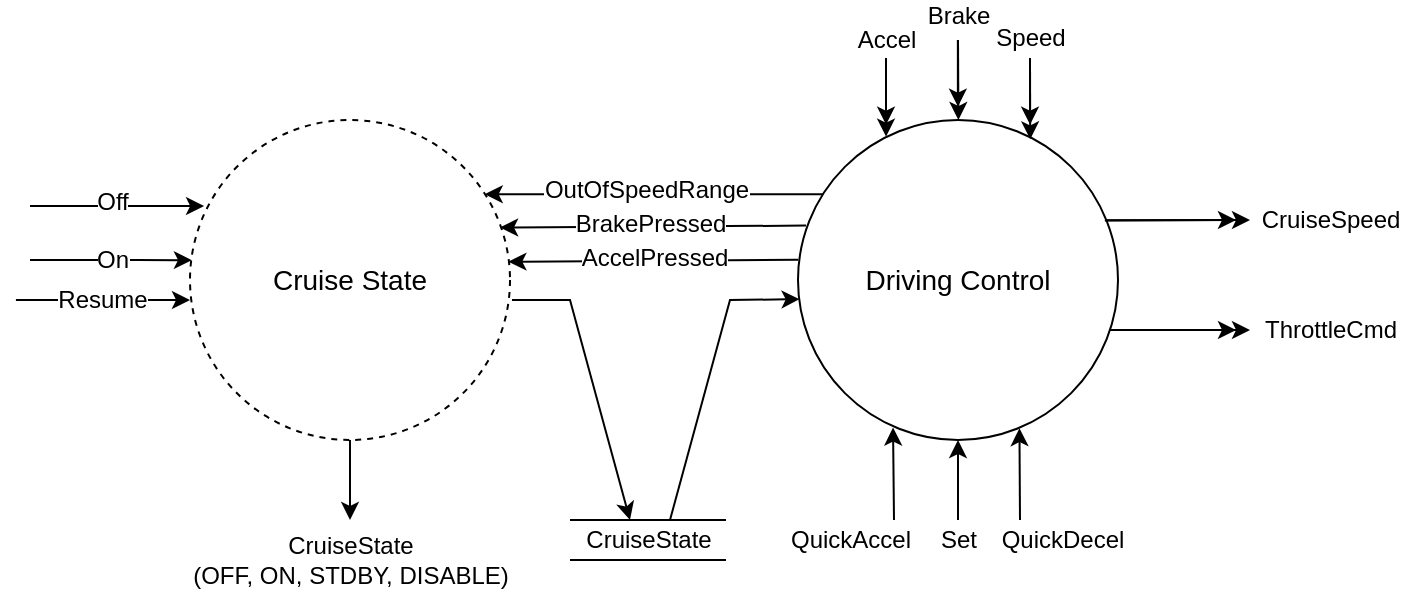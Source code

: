 <mxfile version="12.9.3" type="device"><diagram id="xCBsi5gH17o_qsEy8k9m" name="Page-1"><mxGraphModel dx="538" dy="561" grid="0" gridSize="10" guides="1" tooltips="1" connect="1" arrows="1" fold="1" page="1" pageScale="1" pageWidth="1654" pageHeight="1169" math="0" shadow="0"><root><mxCell id="0"/><mxCell id="1" parent="0"/><mxCell id="5xEWd3McZoz8Aa_qshaV-1" value="Driving Control" style="ellipse;whiteSpace=wrap;html=1;aspect=fixed;fontSize=14;" parent="1" vertex="1"><mxGeometry x="524" y="110" width="160" height="160" as="geometry"/></mxCell><mxCell id="5xEWd3McZoz8Aa_qshaV-2" value="Cruise State" style="ellipse;whiteSpace=wrap;html=1;aspect=fixed;dashed=1;fontSize=14;" parent="1" vertex="1"><mxGeometry x="220" y="110" width="160" height="160" as="geometry"/></mxCell><mxCell id="5xEWd3McZoz8Aa_qshaV-3" value="&lt;font style=&quot;font-size: 12px&quot;&gt;On&lt;/font&gt;" style="endArrow=classic;html=1;entryX=0.006;entryY=0.438;entryDx=0;entryDy=0;entryPerimeter=0;" parent="1" target="5xEWd3McZoz8Aa_qshaV-2" edge="1"><mxGeometry width="50" height="50" relative="1" as="geometry"><mxPoint x="140" y="180" as="sourcePoint"/><mxPoint x="217" y="180" as="targetPoint"/><Array as="points"><mxPoint x="184" y="180"/></Array></mxGeometry></mxCell><mxCell id="5xEWd3McZoz8Aa_qshaV-4" value="" style="endArrow=classic;html=1;entryX=0.044;entryY=0.269;entryDx=0;entryDy=0;entryPerimeter=0;" parent="1" target="5xEWd3McZoz8Aa_qshaV-2" edge="1"><mxGeometry width="50" height="50" relative="1" as="geometry"><mxPoint x="140" y="153" as="sourcePoint"/><mxPoint x="580" y="390" as="targetPoint"/></mxGeometry></mxCell><mxCell id="5xEWd3McZoz8Aa_qshaV-5" value="Off" style="text;html=1;align=center;verticalAlign=middle;resizable=0;points=[];labelBackgroundColor=#ffffff;" parent="5xEWd3McZoz8Aa_qshaV-4" vertex="1" connectable="0"><mxGeometry x="-0.373" y="2" relative="1" as="geometry"><mxPoint x="13" as="offset"/></mxGeometry></mxCell><mxCell id="5xEWd3McZoz8Aa_qshaV-6" value="&lt;font style=&quot;font-size: 12px&quot;&gt;Resume&lt;/font&gt;" style="endArrow=classic;html=1;entryX=0.044;entryY=0.269;entryDx=0;entryDy=0;entryPerimeter=0;" parent="1" edge="1"><mxGeometry width="50" height="50" relative="1" as="geometry"><mxPoint x="132.96" y="200" as="sourcePoint"/><mxPoint x="220.0" y="200.04" as="targetPoint"/></mxGeometry></mxCell><mxCell id="5xEWd3McZoz8Aa_qshaV-8" value="&lt;font style=&quot;font-size: 12px&quot;&gt;Set&lt;/font&gt;" style="endArrow=classic;html=1;entryX=0.5;entryY=1;entryDx=0;entryDy=0;" parent="1" edge="1" target="5xEWd3McZoz8Aa_qshaV-1"><mxGeometry x="-1" y="-10" width="50" height="50" relative="1" as="geometry"><mxPoint x="604" y="310" as="sourcePoint"/><mxPoint x="621.04" y="400.04" as="targetPoint"/><mxPoint x="-10" y="10" as="offset"/></mxGeometry></mxCell><mxCell id="5xEWd3McZoz8Aa_qshaV-9" value="&lt;font style=&quot;font-size: 12px&quot;&gt;QuickAccel&lt;/font&gt;" style="endArrow=classic;html=1;entryX=0.297;entryY=0.961;entryDx=0;entryDy=0;entryPerimeter=0;" parent="1" edge="1" target="5xEWd3McZoz8Aa_qshaV-1"><mxGeometry x="-1" y="24" width="50" height="50" relative="1" as="geometry"><mxPoint x="572" y="310" as="sourcePoint"/><mxPoint x="641.04" y="310.04" as="targetPoint"/><mxPoint x="2" y="10" as="offset"/></mxGeometry></mxCell><mxCell id="5xEWd3McZoz8Aa_qshaV-10" value="&lt;font style=&quot;font-size: 12px&quot;&gt;QuickDecel&lt;/font&gt;" style="endArrow=classic;html=1;entryX=0.692;entryY=0.963;entryDx=0;entryDy=0;entryPerimeter=0;" parent="1" edge="1" target="5xEWd3McZoz8Aa_qshaV-1"><mxGeometry x="-1" y="-23" width="50" height="50" relative="1" as="geometry"><mxPoint x="635" y="310" as="sourcePoint"/><mxPoint x="629" y="267" as="targetPoint"/><mxPoint x="-2" y="10" as="offset"/></mxGeometry></mxCell><mxCell id="5xEWd3McZoz8Aa_qshaV-12" value="&lt;font style=&quot;font-size: 12px&quot;&gt;Accel&lt;/font&gt;" style="endArrow=classic;html=1;entryX=0.275;entryY=0.052;entryDx=0;entryDy=0;entryPerimeter=0;" parent="1" edge="1" target="5xEWd3McZoz8Aa_qshaV-1"><mxGeometry x="-1" y="10" width="50" height="50" relative="1" as="geometry"><mxPoint x="568" y="80" as="sourcePoint"/><mxPoint x="684" y="180" as="targetPoint"/><mxPoint x="-10" y="-10" as="offset"/></mxGeometry></mxCell><mxCell id="5xEWd3McZoz8Aa_qshaV-13" value="" style="endArrow=classic;html=1;rounded=0;" parent="1" edge="1"><mxGeometry width="50" height="50" relative="1" as="geometry"><mxPoint x="381" y="200" as="sourcePoint"/><mxPoint x="440" y="310" as="targetPoint"/><Array as="points"><mxPoint x="410" y="200"/></Array></mxGeometry></mxCell><mxCell id="5xEWd3McZoz8Aa_qshaV-18" value="" style="endArrow=classic;html=1;entryX=0.005;entryY=0.56;entryDx=0;entryDy=0;strokeColor=#000000;rounded=0;entryPerimeter=0;" parent="1" edge="1" target="5xEWd3McZoz8Aa_qshaV-1"><mxGeometry width="50" height="50" relative="1" as="geometry"><mxPoint x="460" y="310" as="sourcePoint"/><mxPoint x="520.001" y="190.141" as="targetPoint"/><Array as="points"><mxPoint x="490" y="200"/></Array></mxGeometry></mxCell><mxCell id="xmk1yUH1ZH9y0s091ZRl-2" value="" style="group" parent="1" vertex="1" connectable="0"><mxGeometry x="410" y="310" width="84" height="20" as="geometry"/></mxCell><mxCell id="5xEWd3McZoz8Aa_qshaV-15" value="" style="endArrow=none;html=1;" parent="xmk1yUH1ZH9y0s091ZRl-2" edge="1"><mxGeometry width="50" height="50" relative="1" as="geometry"><mxPoint as="sourcePoint"/><mxPoint x="78" as="targetPoint"/></mxGeometry></mxCell><mxCell id="5xEWd3McZoz8Aa_qshaV-17" value="" style="endArrow=none;html=1;" parent="xmk1yUH1ZH9y0s091ZRl-2" edge="1"><mxGeometry width="50" height="50" relative="1" as="geometry"><mxPoint y="20.0" as="sourcePoint"/><mxPoint x="78" y="20" as="targetPoint"/></mxGeometry></mxCell><mxCell id="xmk1yUH1ZH9y0s091ZRl-1" value="CruiseState" style="text;html=1;align=center;verticalAlign=middle;resizable=0;points=[];autosize=1;" parent="xmk1yUH1ZH9y0s091ZRl-2" vertex="1"><mxGeometry x="-1" width="80" height="20" as="geometry"/></mxCell><mxCell id="Z60cDOZgIvQwQBdGZyk1-1" value="&lt;font style=&quot;font-size: 12px&quot;&gt;Brake&lt;/font&gt;" style="endArrow=classic;html=1;entryX=0;entryY=0;entryDx=0;entryDy=0;" edge="1" parent="1"><mxGeometry x="-1" y="12" width="50" height="50" relative="1" as="geometry"><mxPoint x="604" y="70" as="sourcePoint"/><mxPoint x="604.211" y="110.001" as="targetPoint"/><mxPoint x="-12" y="-12" as="offset"/></mxGeometry></mxCell><mxCell id="Z60cDOZgIvQwQBdGZyk1-2" value="&lt;font style=&quot;font-size: 12px&quot;&gt;Speed&lt;/font&gt;" style="endArrow=classic;html=1;entryX=0.432;entryY=-0.002;entryDx=0;entryDy=0;entryPerimeter=0;" edge="1" parent="1"><mxGeometry x="-1" y="11" width="50" height="50" relative="1" as="geometry"><mxPoint x="640" y="80" as="sourcePoint"/><mxPoint x="640.12" y="119.68" as="targetPoint"/><mxPoint x="-11" y="-11" as="offset"/></mxGeometry></mxCell><mxCell id="Z60cDOZgIvQwQBdGZyk1-3" value="" style="endArrow=classic;html=1;exitX=0.5;exitY=1;exitDx=0;exitDy=0;" edge="1" parent="1" source="5xEWd3McZoz8Aa_qshaV-2"><mxGeometry width="50" height="50" relative="1" as="geometry"><mxPoint x="300" y="330" as="sourcePoint"/><mxPoint x="300" y="310" as="targetPoint"/></mxGeometry></mxCell><mxCell id="Z60cDOZgIvQwQBdGZyk1-4" value="CruiseState&lt;br&gt;(OFF, ON, STDBY, DISABLE)" style="text;html=1;align=center;verticalAlign=middle;resizable=0;points=[];labelBackgroundColor=#ffffff;" vertex="1" connectable="0" parent="Z60cDOZgIvQwQBdGZyk1-3"><mxGeometry x="-0.475" y="1" relative="1" as="geometry"><mxPoint x="-1" y="49.17" as="offset"/></mxGeometry></mxCell><mxCell id="Z60cDOZgIvQwQBdGZyk1-8" value="" style="endArrow=classic;html=1;entryX=0.995;entryY=0.443;entryDx=0;entryDy=0;entryPerimeter=0;exitX=0.001;exitY=0.437;exitDx=0;exitDy=0;exitPerimeter=0;" edge="1" parent="1" source="5xEWd3McZoz8Aa_qshaV-1" target="5xEWd3McZoz8Aa_qshaV-2"><mxGeometry width="50" height="50" relative="1" as="geometry"><mxPoint x="523" y="178" as="sourcePoint"/><mxPoint x="410" y="260" as="targetPoint"/></mxGeometry></mxCell><mxCell id="Z60cDOZgIvQwQBdGZyk1-9" value="AccelPressed" style="text;html=1;align=center;verticalAlign=middle;resizable=0;points=[];labelBackgroundColor=#ffffff;" vertex="1" connectable="0" parent="Z60cDOZgIvQwQBdGZyk1-8"><mxGeometry x="0.358" y="-2" relative="1" as="geometry"><mxPoint x="25.81" as="offset"/></mxGeometry></mxCell><mxCell id="Z60cDOZgIvQwQBdGZyk1-10" value="" style="endArrow=classic;html=1;entryX=0.969;entryY=0.336;entryDx=0;entryDy=0;entryPerimeter=0;exitX=0.025;exitY=0.33;exitDx=0;exitDy=0;exitPerimeter=0;" edge="1" parent="1" source="5xEWd3McZoz8Aa_qshaV-1" target="5xEWd3McZoz8Aa_qshaV-2"><mxGeometry width="50" height="50" relative="1" as="geometry"><mxPoint x="536" y="140" as="sourcePoint"/><mxPoint x="360.0" y="140.0" as="targetPoint"/></mxGeometry></mxCell><mxCell id="Z60cDOZgIvQwQBdGZyk1-11" value="BrakePressed" style="text;html=1;align=center;verticalAlign=middle;resizable=0;points=[];labelBackgroundColor=#ffffff;" vertex="1" connectable="0" parent="Z60cDOZgIvQwQBdGZyk1-10"><mxGeometry x="0.358" y="-2" relative="1" as="geometry"><mxPoint x="25.81" as="offset"/></mxGeometry></mxCell><mxCell id="Z60cDOZgIvQwQBdGZyk1-12" value="" style="endArrow=classic;html=1;entryX=0.921;entryY=0.232;entryDx=0;entryDy=0;entryPerimeter=0;exitX=0.078;exitY=0.232;exitDx=0;exitDy=0;exitPerimeter=0;" edge="1" parent="1" source="5xEWd3McZoz8Aa_qshaV-1" target="5xEWd3McZoz8Aa_qshaV-2"><mxGeometry width="50" height="50" relative="1" as="geometry"><mxPoint x="543.04" y="140.0" as="sourcePoint"/><mxPoint x="360.96" y="140.4" as="targetPoint"/></mxGeometry></mxCell><mxCell id="Z60cDOZgIvQwQBdGZyk1-13" value="OutOfSpeedRange" style="text;html=1;align=center;verticalAlign=middle;resizable=0;points=[];labelBackgroundColor=#ffffff;" vertex="1" connectable="0" parent="Z60cDOZgIvQwQBdGZyk1-12"><mxGeometry x="0.358" y="-2" relative="1" as="geometry"><mxPoint x="25.81" as="offset"/></mxGeometry></mxCell><mxCell id="Z60cDOZgIvQwQBdGZyk1-16" value="" style="endArrow=classic;html=1;exitX=0.959;exitY=0.314;exitDx=0;exitDy=0;exitPerimeter=0;" edge="1" parent="1" source="5xEWd3McZoz8Aa_qshaV-1"><mxGeometry width="50" height="50" relative="1" as="geometry"><mxPoint x="680" y="160" as="sourcePoint"/><mxPoint x="750" y="160" as="targetPoint"/></mxGeometry></mxCell><mxCell id="Z60cDOZgIvQwQBdGZyk1-17" value="CruiseSpeed" style="text;html=1;align=center;verticalAlign=middle;resizable=0;points=[];labelBackgroundColor=#ffffff;" vertex="1" connectable="0" parent="Z60cDOZgIvQwQBdGZyk1-16"><mxGeometry x="-0.323" y="1" relative="1" as="geometry"><mxPoint x="87.74" y="0.84" as="offset"/></mxGeometry></mxCell><mxCell id="Z60cDOZgIvQwQBdGZyk1-18" value="&lt;font style=&quot;font-size: 12px&quot;&gt;ThrottleCmd&lt;/font&gt;" style="endArrow=classic;html=1;" edge="1" parent="1"><mxGeometry x="1" y="40" width="50" height="50" relative="1" as="geometry"><mxPoint x="680" y="215" as="sourcePoint"/><mxPoint x="750" y="215" as="targetPoint"/><mxPoint x="40" y="40" as="offset"/></mxGeometry></mxCell><mxCell id="Z60cDOZgIvQwQBdGZyk1-20" value="" style="endArrow=classic;html=1;entryX=0.275;entryY=0.052;entryDx=0;entryDy=0;entryPerimeter=0;" edge="1" parent="1"><mxGeometry x="-1" y="10" width="50" height="50" relative="1" as="geometry"><mxPoint x="568" y="79" as="sourcePoint"/><mxPoint x="568" y="112.32" as="targetPoint"/><mxPoint x="-10" y="-10" as="offset"/></mxGeometry></mxCell><mxCell id="Z60cDOZgIvQwQBdGZyk1-21" value="" style="endArrow=classic;html=1;entryX=0.275;entryY=0.052;entryDx=0;entryDy=0;entryPerimeter=0;" edge="1" parent="1"><mxGeometry x="-1" y="10" width="50" height="50" relative="1" as="geometry"><mxPoint x="603.93" y="70" as="sourcePoint"/><mxPoint x="603.93" y="103.32" as="targetPoint"/><mxPoint x="-10" y="-10" as="offset"/></mxGeometry></mxCell><mxCell id="Z60cDOZgIvQwQBdGZyk1-22" value="" style="endArrow=classic;html=1;entryX=0.275;entryY=0.052;entryDx=0;entryDy=0;entryPerimeter=0;" edge="1" parent="1"><mxGeometry x="-1" y="10" width="50" height="50" relative="1" as="geometry"><mxPoint x="640" y="79" as="sourcePoint"/><mxPoint x="640" y="112.32" as="targetPoint"/><mxPoint x="-10" y="-10" as="offset"/></mxGeometry></mxCell><mxCell id="Z60cDOZgIvQwQBdGZyk1-23" value="" style="endArrow=classic;html=1;" edge="1" parent="1"><mxGeometry x="1" y="40" width="50" height="50" relative="1" as="geometry"><mxPoint x="680" y="215" as="sourcePoint"/><mxPoint x="743" y="215" as="targetPoint"/><mxPoint x="40" y="40" as="offset"/></mxGeometry></mxCell><mxCell id="Z60cDOZgIvQwQBdGZyk1-24" value="" style="endArrow=classic;html=1;exitX=0.96;exitY=0.313;exitDx=0;exitDy=0;exitPerimeter=0;" edge="1" parent="1" source="5xEWd3McZoz8Aa_qshaV-1"><mxGeometry x="1" y="40" width="50" height="50" relative="1" as="geometry"><mxPoint x="680" y="160" as="sourcePoint"/><mxPoint x="743" y="160" as="targetPoint"/><mxPoint x="40" y="40" as="offset"/></mxGeometry></mxCell></root></mxGraphModel></diagram></mxfile>